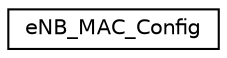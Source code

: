 digraph "Graphical Class Hierarchy"
{
 // LATEX_PDF_SIZE
  edge [fontname="Helvetica",fontsize="10",labelfontname="Helvetica",labelfontsize="10"];
  node [fontname="Helvetica",fontsize="10",shape=record];
  rankdir="LR";
  Node0 [label="eNB_MAC_Config",height=0.2,width=0.4,color="black", fillcolor="white", style="filled",URL="$structeNB__MAC__Config.html",tooltip=" "];
}
